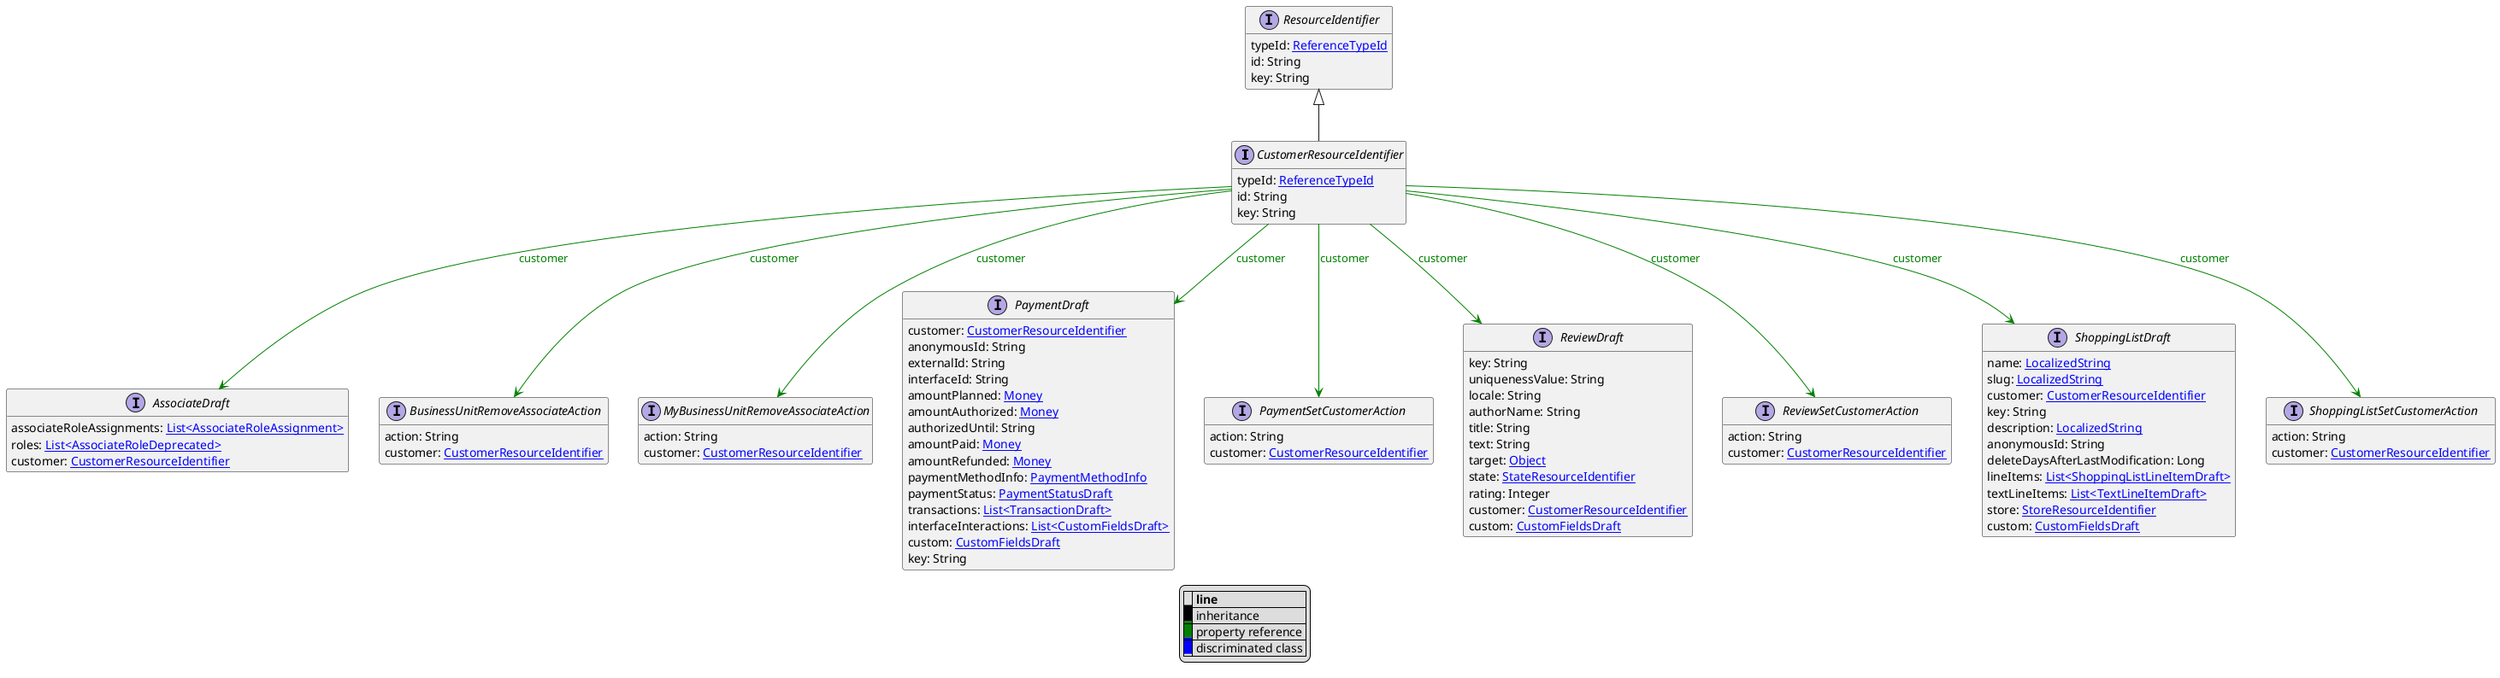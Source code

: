 @startuml

hide empty fields
hide empty methods
legend
|= |= line |
|<back:black>   </back>| inheritance |
|<back:green>   </back>| property reference |
|<back:blue>   </back>| discriminated class |
endlegend
interface CustomerResourceIdentifier [[CustomerResourceIdentifier.svg]] extends ResourceIdentifier {
    typeId: [[ReferenceTypeId.svg ReferenceTypeId]]
    id: String
    key: String
}
interface ResourceIdentifier [[ResourceIdentifier.svg]]  {
    typeId: [[ReferenceTypeId.svg ReferenceTypeId]]
    id: String
    key: String
}


interface AssociateDraft [[AssociateDraft.svg]]  {
    associateRoleAssignments: [[AssociateRoleAssignment.svg List<AssociateRoleAssignment>]]
    roles: [[AssociateRoleDeprecated.svg List<AssociateRoleDeprecated>]]
    customer: [[CustomerResourceIdentifier.svg CustomerResourceIdentifier]]
}
interface BusinessUnitRemoveAssociateAction [[BusinessUnitRemoveAssociateAction.svg]]  {
    action: String
    customer: [[CustomerResourceIdentifier.svg CustomerResourceIdentifier]]
}
interface MyBusinessUnitRemoveAssociateAction [[MyBusinessUnitRemoveAssociateAction.svg]]  {
    action: String
    customer: [[CustomerResourceIdentifier.svg CustomerResourceIdentifier]]
}
interface PaymentDraft [[PaymentDraft.svg]]  {
    customer: [[CustomerResourceIdentifier.svg CustomerResourceIdentifier]]
    anonymousId: String
    externalId: String
    interfaceId: String
    amountPlanned: [[Money.svg Money]]
    amountAuthorized: [[Money.svg Money]]
    authorizedUntil: String
    amountPaid: [[Money.svg Money]]
    amountRefunded: [[Money.svg Money]]
    paymentMethodInfo: [[PaymentMethodInfo.svg PaymentMethodInfo]]
    paymentStatus: [[PaymentStatusDraft.svg PaymentStatusDraft]]
    transactions: [[TransactionDraft.svg List<TransactionDraft>]]
    interfaceInteractions: [[CustomFieldsDraft.svg List<CustomFieldsDraft>]]
    custom: [[CustomFieldsDraft.svg CustomFieldsDraft]]
    key: String
}
interface PaymentSetCustomerAction [[PaymentSetCustomerAction.svg]]  {
    action: String
    customer: [[CustomerResourceIdentifier.svg CustomerResourceIdentifier]]
}
interface ReviewDraft [[ReviewDraft.svg]]  {
    key: String
    uniquenessValue: String
    locale: String
    authorName: String
    title: String
    text: String
    target: [[Object.svg Object]]
    state: [[StateResourceIdentifier.svg StateResourceIdentifier]]
    rating: Integer
    customer: [[CustomerResourceIdentifier.svg CustomerResourceIdentifier]]
    custom: [[CustomFieldsDraft.svg CustomFieldsDraft]]
}
interface ReviewSetCustomerAction [[ReviewSetCustomerAction.svg]]  {
    action: String
    customer: [[CustomerResourceIdentifier.svg CustomerResourceIdentifier]]
}
interface ShoppingListDraft [[ShoppingListDraft.svg]]  {
    name: [[LocalizedString.svg LocalizedString]]
    slug: [[LocalizedString.svg LocalizedString]]
    customer: [[CustomerResourceIdentifier.svg CustomerResourceIdentifier]]
    key: String
    description: [[LocalizedString.svg LocalizedString]]
    anonymousId: String
    deleteDaysAfterLastModification: Long
    lineItems: [[ShoppingListLineItemDraft.svg List<ShoppingListLineItemDraft>]]
    textLineItems: [[TextLineItemDraft.svg List<TextLineItemDraft>]]
    store: [[StoreResourceIdentifier.svg StoreResourceIdentifier]]
    custom: [[CustomFieldsDraft.svg CustomFieldsDraft]]
}
interface ShoppingListSetCustomerAction [[ShoppingListSetCustomerAction.svg]]  {
    action: String
    customer: [[CustomerResourceIdentifier.svg CustomerResourceIdentifier]]
}

CustomerResourceIdentifier --> AssociateDraft #green;text:green : "customer"
CustomerResourceIdentifier --> BusinessUnitRemoveAssociateAction #green;text:green : "customer"
CustomerResourceIdentifier --> MyBusinessUnitRemoveAssociateAction #green;text:green : "customer"
CustomerResourceIdentifier --> PaymentDraft #green;text:green : "customer"
CustomerResourceIdentifier --> PaymentSetCustomerAction #green;text:green : "customer"
CustomerResourceIdentifier --> ReviewDraft #green;text:green : "customer"
CustomerResourceIdentifier --> ReviewSetCustomerAction #green;text:green : "customer"
CustomerResourceIdentifier --> ShoppingListDraft #green;text:green : "customer"
CustomerResourceIdentifier --> ShoppingListSetCustomerAction #green;text:green : "customer"
@enduml
